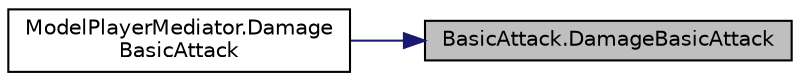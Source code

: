 digraph "BasicAttack.DamageBasicAttack"
{
 // INTERACTIVE_SVG=YES
 // LATEX_PDF_SIZE
  bgcolor="transparent";
  edge [fontname="Helvetica",fontsize="10",labelfontname="Helvetica",labelfontsize="10"];
  node [fontname="Helvetica",fontsize="10",shape=record];
  rankdir="RL";
  Node1 [label="BasicAttack.DamageBasicAttack",height=0.2,width=0.4,color="black", fillcolor="grey75", style="filled", fontcolor="black",tooltip=" "];
  Node1 -> Node2 [dir="back",color="midnightblue",fontsize="10",style="solid",fontname="Helvetica"];
  Node2 [label="ModelPlayerMediator.Damage\lBasicAttack",height=0.2,width=0.4,color="black",URL="$class_model_player_mediator.html#a4fbf51870eca9fe09be5598b1b610749",tooltip=" "];
}
